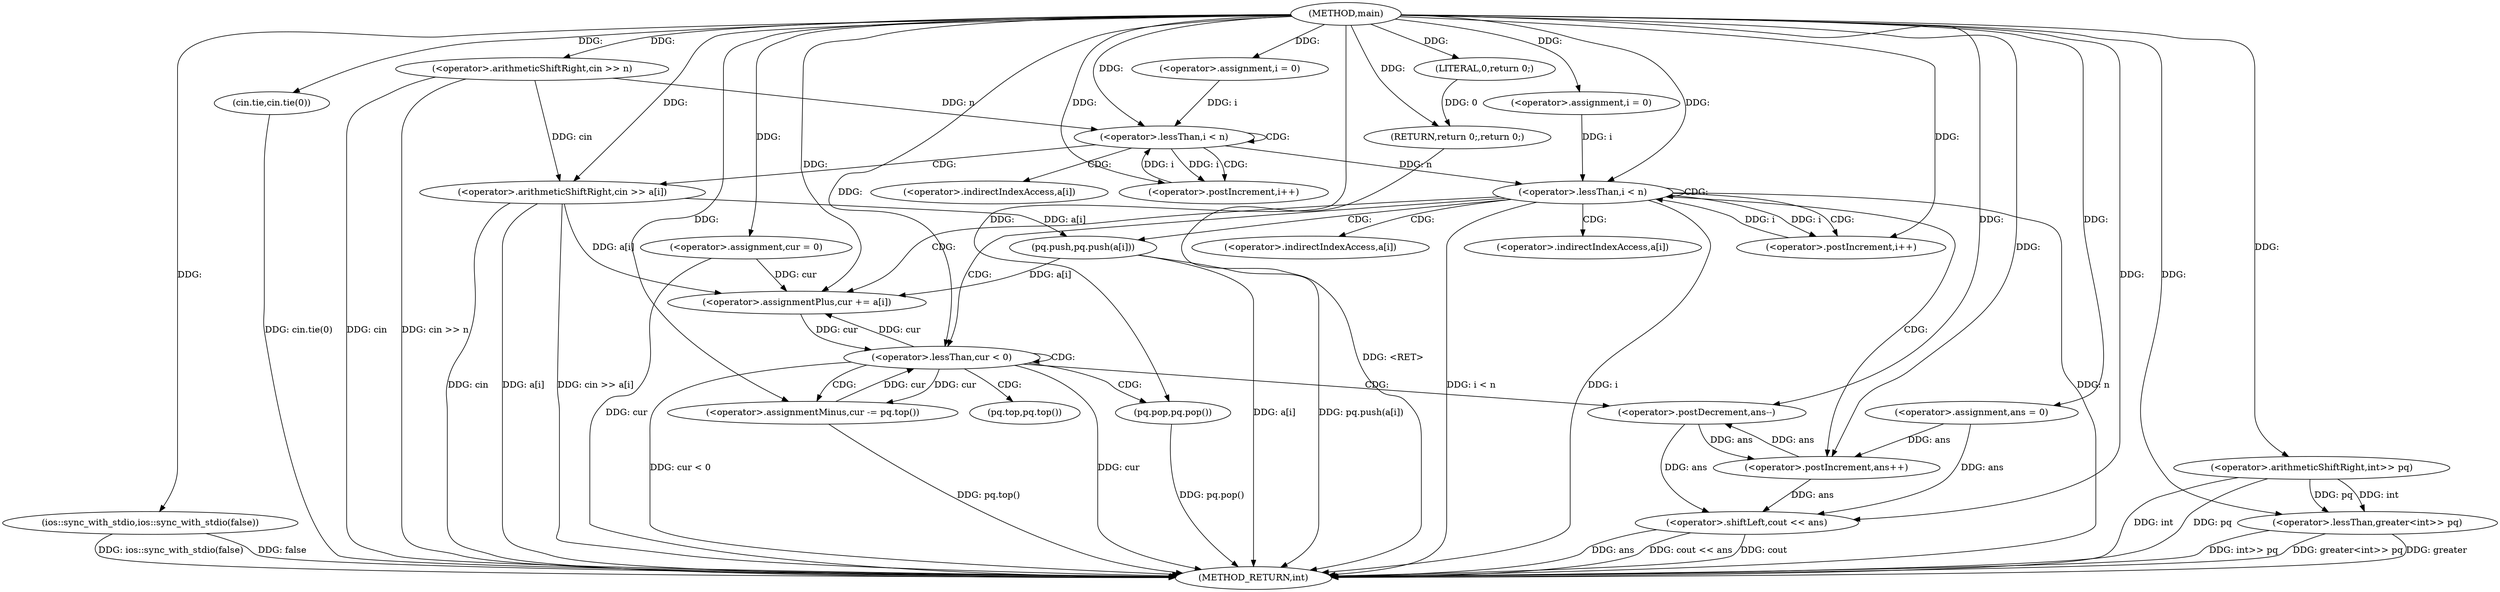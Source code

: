 digraph "main" {  
"1000105" [label = "(METHOD,main)" ]
"1000182" [label = "(METHOD_RETURN,int)" ]
"1000107" [label = "(ios::sync_with_stdio,ios::sync_with_stdio(false))" ]
"1000109" [label = "(cin.tie,cin.tie(0))" ]
"1000112" [label = "(<operator>.arithmeticShiftRight,cin >> n)" ]
"1000131" [label = "(<operator>.lessThan,greater<int>> pq)" ]
"1000137" [label = "(<operator>.assignment,ans = 0)" ]
"1000141" [label = "(<operator>.assignment,cur = 0)" ]
"1000177" [label = "(<operator>.shiftLeft,cout << ans)" ]
"1000180" [label = "(RETURN,return 0;,return 0;)" ]
"1000118" [label = "(<operator>.assignment,i = 0)" ]
"1000121" [label = "(<operator>.lessThan,i < n)" ]
"1000124" [label = "(<operator>.postIncrement,i++)" ]
"1000126" [label = "(<operator>.arithmeticShiftRight,cin >> a[i])" ]
"1000146" [label = "(<operator>.assignment,i = 0)" ]
"1000149" [label = "(<operator>.lessThan,i < n)" ]
"1000152" [label = "(<operator>.postIncrement,i++)" ]
"1000181" [label = "(LITERAL,0,return 0;)" ]
"1000133" [label = "(<operator>.arithmeticShiftRight,int>> pq)" ]
"1000155" [label = "(<operator>.assignmentPlus,cur += a[i])" ]
"1000160" [label = "(pq.push,pq.push(a[i]))" ]
"1000164" [label = "(<operator>.postIncrement,ans++)" ]
"1000167" [label = "(<operator>.lessThan,cur < 0)" ]
"1000171" [label = "(<operator>.assignmentMinus,cur -= pq.top())" ]
"1000174" [label = "(pq.pop,pq.pop())" ]
"1000175" [label = "(<operator>.postDecrement,ans--)" ]
"1000128" [label = "(<operator>.indirectIndexAccess,a[i])" ]
"1000157" [label = "(<operator>.indirectIndexAccess,a[i])" ]
"1000161" [label = "(<operator>.indirectIndexAccess,a[i])" ]
"1000173" [label = "(pq.top,pq.top())" ]
  "1000107" -> "1000182"  [ label = "DDG: ios::sync_with_stdio(false)"] 
  "1000109" -> "1000182"  [ label = "DDG: cin.tie(0)"] 
  "1000112" -> "1000182"  [ label = "DDG: cin"] 
  "1000112" -> "1000182"  [ label = "DDG: cin >> n"] 
  "1000133" -> "1000182"  [ label = "DDG: int"] 
  "1000131" -> "1000182"  [ label = "DDG: int>> pq"] 
  "1000131" -> "1000182"  [ label = "DDG: greater<int>> pq"] 
  "1000141" -> "1000182"  [ label = "DDG: cur"] 
  "1000149" -> "1000182"  [ label = "DDG: i"] 
  "1000149" -> "1000182"  [ label = "DDG: n"] 
  "1000149" -> "1000182"  [ label = "DDG: i < n"] 
  "1000177" -> "1000182"  [ label = "DDG: ans"] 
  "1000177" -> "1000182"  [ label = "DDG: cout << ans"] 
  "1000160" -> "1000182"  [ label = "DDG: a[i]"] 
  "1000160" -> "1000182"  [ label = "DDG: pq.push(a[i])"] 
  "1000167" -> "1000182"  [ label = "DDG: cur"] 
  "1000167" -> "1000182"  [ label = "DDG: cur < 0"] 
  "1000171" -> "1000182"  [ label = "DDG: pq.top()"] 
  "1000174" -> "1000182"  [ label = "DDG: pq.pop()"] 
  "1000126" -> "1000182"  [ label = "DDG: cin"] 
  "1000126" -> "1000182"  [ label = "DDG: a[i]"] 
  "1000126" -> "1000182"  [ label = "DDG: cin >> a[i]"] 
  "1000180" -> "1000182"  [ label = "DDG: <RET>"] 
  "1000177" -> "1000182"  [ label = "DDG: cout"] 
  "1000107" -> "1000182"  [ label = "DDG: false"] 
  "1000133" -> "1000182"  [ label = "DDG: pq"] 
  "1000131" -> "1000182"  [ label = "DDG: greater"] 
  "1000105" -> "1000137"  [ label = "DDG: "] 
  "1000105" -> "1000141"  [ label = "DDG: "] 
  "1000181" -> "1000180"  [ label = "DDG: 0"] 
  "1000105" -> "1000180"  [ label = "DDG: "] 
  "1000105" -> "1000107"  [ label = "DDG: "] 
  "1000105" -> "1000109"  [ label = "DDG: "] 
  "1000105" -> "1000112"  [ label = "DDG: "] 
  "1000105" -> "1000118"  [ label = "DDG: "] 
  "1000105" -> "1000131"  [ label = "DDG: "] 
  "1000133" -> "1000131"  [ label = "DDG: pq"] 
  "1000133" -> "1000131"  [ label = "DDG: int"] 
  "1000105" -> "1000146"  [ label = "DDG: "] 
  "1000105" -> "1000177"  [ label = "DDG: "] 
  "1000137" -> "1000177"  [ label = "DDG: ans"] 
  "1000164" -> "1000177"  [ label = "DDG: ans"] 
  "1000175" -> "1000177"  [ label = "DDG: ans"] 
  "1000105" -> "1000181"  [ label = "DDG: "] 
  "1000118" -> "1000121"  [ label = "DDG: i"] 
  "1000124" -> "1000121"  [ label = "DDG: i"] 
  "1000105" -> "1000121"  [ label = "DDG: "] 
  "1000112" -> "1000121"  [ label = "DDG: n"] 
  "1000121" -> "1000124"  [ label = "DDG: i"] 
  "1000105" -> "1000124"  [ label = "DDG: "] 
  "1000112" -> "1000126"  [ label = "DDG: cin"] 
  "1000105" -> "1000126"  [ label = "DDG: "] 
  "1000105" -> "1000133"  [ label = "DDG: "] 
  "1000146" -> "1000149"  [ label = "DDG: i"] 
  "1000152" -> "1000149"  [ label = "DDG: i"] 
  "1000105" -> "1000149"  [ label = "DDG: "] 
  "1000121" -> "1000149"  [ label = "DDG: n"] 
  "1000149" -> "1000152"  [ label = "DDG: i"] 
  "1000105" -> "1000152"  [ label = "DDG: "] 
  "1000160" -> "1000155"  [ label = "DDG: a[i]"] 
  "1000126" -> "1000155"  [ label = "DDG: a[i]"] 
  "1000141" -> "1000155"  [ label = "DDG: cur"] 
  "1000167" -> "1000155"  [ label = "DDG: cur"] 
  "1000105" -> "1000155"  [ label = "DDG: "] 
  "1000126" -> "1000160"  [ label = "DDG: a[i]"] 
  "1000137" -> "1000164"  [ label = "DDG: ans"] 
  "1000175" -> "1000164"  [ label = "DDG: ans"] 
  "1000105" -> "1000164"  [ label = "DDG: "] 
  "1000155" -> "1000167"  [ label = "DDG: cur"] 
  "1000171" -> "1000167"  [ label = "DDG: cur"] 
  "1000105" -> "1000167"  [ label = "DDG: "] 
  "1000105" -> "1000171"  [ label = "DDG: "] 
  "1000105" -> "1000174"  [ label = "DDG: "] 
  "1000167" -> "1000171"  [ label = "DDG: cur"] 
  "1000164" -> "1000175"  [ label = "DDG: ans"] 
  "1000105" -> "1000175"  [ label = "DDG: "] 
  "1000121" -> "1000121"  [ label = "CDG: "] 
  "1000121" -> "1000126"  [ label = "CDG: "] 
  "1000121" -> "1000128"  [ label = "CDG: "] 
  "1000121" -> "1000124"  [ label = "CDG: "] 
  "1000149" -> "1000164"  [ label = "CDG: "] 
  "1000149" -> "1000167"  [ label = "CDG: "] 
  "1000149" -> "1000155"  [ label = "CDG: "] 
  "1000149" -> "1000161"  [ label = "CDG: "] 
  "1000149" -> "1000160"  [ label = "CDG: "] 
  "1000149" -> "1000152"  [ label = "CDG: "] 
  "1000149" -> "1000157"  [ label = "CDG: "] 
  "1000149" -> "1000149"  [ label = "CDG: "] 
  "1000167" -> "1000174"  [ label = "CDG: "] 
  "1000167" -> "1000167"  [ label = "CDG: "] 
  "1000167" -> "1000173"  [ label = "CDG: "] 
  "1000167" -> "1000175"  [ label = "CDG: "] 
  "1000167" -> "1000171"  [ label = "CDG: "] 
}
